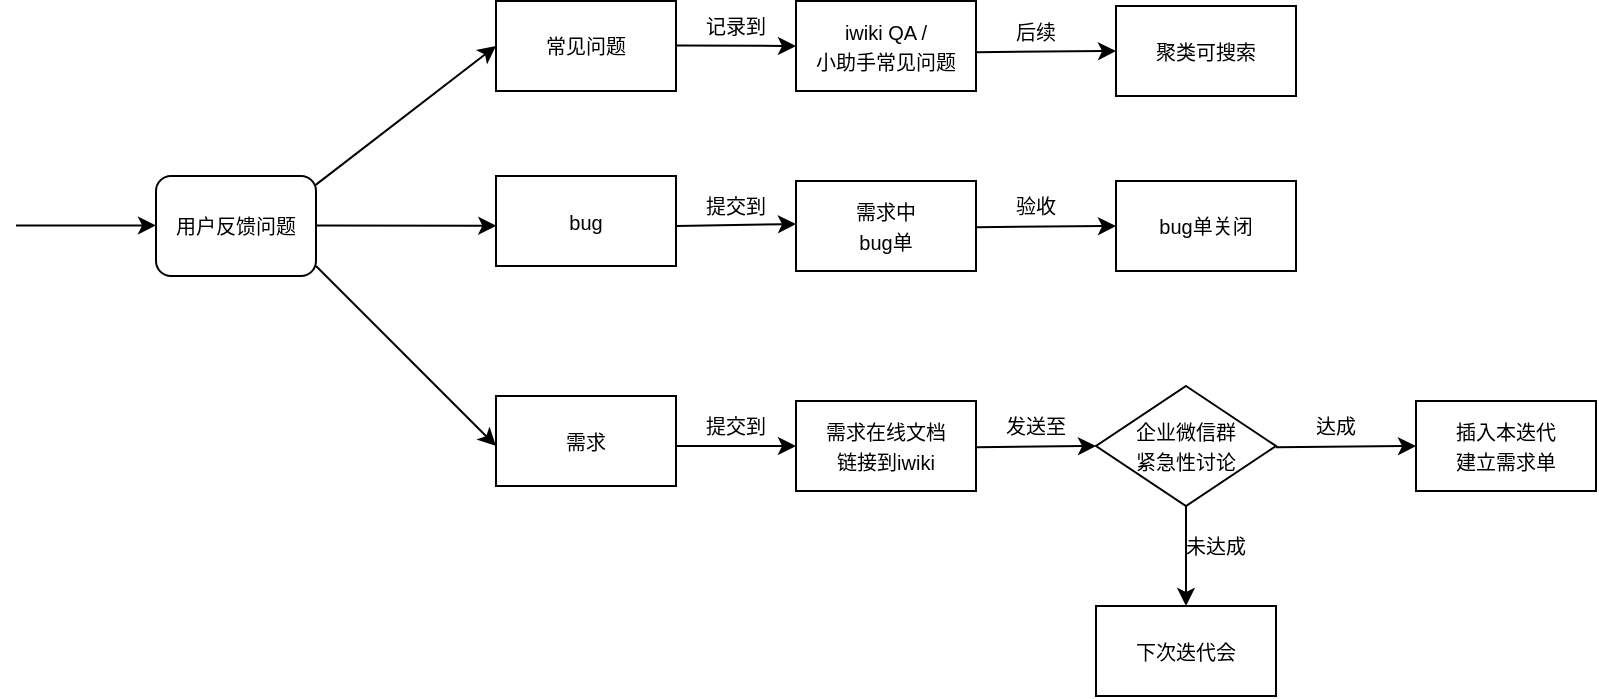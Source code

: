 <mxfile version="14.2.7" type="github"><diagram id="a6NgWmc20ashj50s5Q-y" name="Page-1"><mxGraphModel dx="1422" dy="762" grid="1" gridSize="10" guides="1" tooltips="1" connect="1" arrows="1" fold="1" page="1" pageScale="1" pageWidth="850" pageHeight="1100" math="0" shadow="0"><root><mxCell id="0"/><mxCell id="1" parent="0"/><mxCell id="kz6XYSHJkKys-U6utuEW-2" value="" style="endArrow=classic;html=1;" parent="1" edge="1"><mxGeometry width="50" height="50" relative="1" as="geometry"><mxPoint x="10" y="359.71" as="sourcePoint"/><mxPoint x="80" y="359.71" as="targetPoint"/></mxGeometry></mxCell><mxCell id="kz6XYSHJkKys-U6utuEW-9" value="" style="endArrow=classic;html=1;" parent="1" edge="1"><mxGeometry width="50" height="50" relative="1" as="geometry"><mxPoint x="160" y="359.71" as="sourcePoint"/><mxPoint x="250.145" y="359.904" as="targetPoint"/></mxGeometry></mxCell><mxCell id="kz6XYSHJkKys-U6utuEW-10" value="" style="endArrow=classic;html=1;entryX=0;entryY=0.5;entryDx=0;entryDy=0;" parent="1" edge="1"><mxGeometry width="50" height="50" relative="1" as="geometry"><mxPoint x="159.86" y="339.43" as="sourcePoint"/><mxPoint x="250" y="270" as="targetPoint"/></mxGeometry></mxCell><mxCell id="kz6XYSHJkKys-U6utuEW-11" value="" style="endArrow=classic;html=1;entryX=0;entryY=0.5;entryDx=0;entryDy=0;" parent="1" edge="1"><mxGeometry width="50" height="50" relative="1" as="geometry"><mxPoint x="160" y="380.0" as="sourcePoint"/><mxPoint x="250" y="470.0" as="targetPoint"/></mxGeometry></mxCell><mxCell id="kz6XYSHJkKys-U6utuEW-12" value="" style="endArrow=classic;html=1;" parent="1" edge="1"><mxGeometry width="50" height="50" relative="1" as="geometry"><mxPoint x="340" y="269.71" as="sourcePoint"/><mxPoint x="400" y="270" as="targetPoint"/></mxGeometry></mxCell><mxCell id="kz6XYSHJkKys-U6utuEW-15" value="&lt;font style=&quot;font-size: 10px&quot;&gt;记录到&lt;/font&gt;" style="text;html=1;strokeColor=none;fillColor=none;align=center;verticalAlign=middle;whiteSpace=wrap;rounded=0;" parent="1" vertex="1"><mxGeometry x="350" y="250" width="40" height="20" as="geometry"/></mxCell><mxCell id="kz6XYSHJkKys-U6utuEW-16" value="" style="endArrow=classic;html=1;exitX=1;exitY=0.5;exitDx=0;exitDy=0;" parent="1" edge="1"><mxGeometry width="50" height="50" relative="1" as="geometry"><mxPoint x="340" y="360.0" as="sourcePoint"/><mxPoint x="400" y="359" as="targetPoint"/></mxGeometry></mxCell><mxCell id="kz6XYSHJkKys-U6utuEW-17" value="&lt;font style=&quot;font-size: 10px&quot;&gt;提交到&lt;/font&gt;" style="text;html=1;strokeColor=none;fillColor=none;align=center;verticalAlign=middle;whiteSpace=wrap;rounded=0;" parent="1" vertex="1"><mxGeometry x="350" y="340" width="40" height="20" as="geometry"/></mxCell><mxCell id="kz6XYSHJkKys-U6utuEW-21" value="" style="endArrow=classic;html=1;entryX=0;entryY=0.5;entryDx=0;entryDy=0;exitX=1;exitY=0.5;exitDx=0;exitDy=0;" parent="1" edge="1"><mxGeometry width="50" height="50" relative="1" as="geometry"><mxPoint x="340" y="470" as="sourcePoint"/><mxPoint x="400" y="470.0" as="targetPoint"/></mxGeometry></mxCell><mxCell id="kz6XYSHJkKys-U6utuEW-22" value="&lt;font style=&quot;font-size: 10px&quot;&gt;提交到&lt;/font&gt;" style="text;html=1;strokeColor=none;fillColor=none;align=center;verticalAlign=middle;whiteSpace=wrap;rounded=0;" parent="1" vertex="1"><mxGeometry x="350" y="450" width="40" height="20" as="geometry"/></mxCell><mxCell id="kz6XYSHJkKys-U6utuEW-23" value="" style="endArrow=classic;html=1;exitX=1;exitY=0.5;exitDx=0;exitDy=0;" parent="1" edge="1"><mxGeometry width="50" height="50" relative="1" as="geometry"><mxPoint x="490" y="470.57" as="sourcePoint"/><mxPoint x="550" y="470" as="targetPoint"/></mxGeometry></mxCell><mxCell id="kz6XYSHJkKys-U6utuEW-24" value="&lt;span style=&quot;font-size: 10px&quot;&gt;发送至&lt;/span&gt;" style="text;html=1;strokeColor=none;fillColor=none;align=center;verticalAlign=middle;whiteSpace=wrap;rounded=0;" parent="1" vertex="1"><mxGeometry x="500" y="450" width="40" height="20" as="geometry"/></mxCell><mxCell id="kz6XYSHJkKys-U6utuEW-25" value="&lt;span style=&quot;font-size: 10px&quot;&gt;企业微信群&lt;br&gt;紧急性讨论&lt;br&gt;&lt;/span&gt;" style="rhombus;whiteSpace=wrap;html=1;" parent="1" vertex="1"><mxGeometry x="550" y="440" width="90" height="60" as="geometry"/></mxCell><mxCell id="kz6XYSHJkKys-U6utuEW-28" value="" style="endArrow=classic;html=1;exitX=1;exitY=0.5;exitDx=0;exitDy=0;" parent="1" edge="1"><mxGeometry width="50" height="50" relative="1" as="geometry"><mxPoint x="640" y="470.57" as="sourcePoint"/><mxPoint x="710" y="470.0" as="targetPoint"/></mxGeometry></mxCell><mxCell id="kz6XYSHJkKys-U6utuEW-29" value="&lt;span style=&quot;font-size: 10px&quot;&gt;达成&lt;/span&gt;" style="text;html=1;strokeColor=none;fillColor=none;align=center;verticalAlign=middle;whiteSpace=wrap;rounded=0;" parent="1" vertex="1"><mxGeometry x="650" y="450" width="40" height="20" as="geometry"/></mxCell><mxCell id="kz6XYSHJkKys-U6utuEW-32" value="" style="endArrow=classic;html=1;entryX=0.5;entryY=0;entryDx=0;entryDy=0;" parent="1" target="Obac3WSLxskK-8cJWwWr-11" edge="1"><mxGeometry width="50" height="50" relative="1" as="geometry"><mxPoint x="595" y="500" as="sourcePoint"/><mxPoint x="595" y="545" as="targetPoint"/></mxGeometry></mxCell><mxCell id="kz6XYSHJkKys-U6utuEW-33" value="&lt;span style=&quot;font-size: 10px&quot;&gt;未达成&lt;/span&gt;" style="text;html=1;strokeColor=none;fillColor=none;align=center;verticalAlign=middle;whiteSpace=wrap;rounded=0;" parent="1" vertex="1"><mxGeometry x="590" y="510" width="40" height="20" as="geometry"/></mxCell><mxCell id="Obac3WSLxskK-8cJWwWr-2" value="&lt;span style=&quot;font-size: 10px&quot;&gt;用户反馈问题&lt;/span&gt;" style="rounded=1;whiteSpace=wrap;html=1;" parent="1" vertex="1"><mxGeometry x="80" y="335" width="80" height="50" as="geometry"/></mxCell><mxCell id="Obac3WSLxskK-8cJWwWr-3" value="&lt;span style=&quot;font-size: 10px&quot;&gt;需求&lt;/span&gt;" style="rounded=0;whiteSpace=wrap;html=1;" parent="1" vertex="1"><mxGeometry x="250" y="445" width="90" height="45" as="geometry"/></mxCell><mxCell id="Obac3WSLxskK-8cJWwWr-5" value="&lt;span style=&quot;font-size: 10px&quot;&gt;bug&lt;/span&gt;" style="rounded=0;whiteSpace=wrap;html=1;" parent="1" vertex="1"><mxGeometry x="250" y="335" width="90" height="45" as="geometry"/></mxCell><mxCell id="Obac3WSLxskK-8cJWwWr-6" value="&lt;span style=&quot;font-size: 10px&quot;&gt;常见问题&lt;/span&gt;" style="rounded=0;whiteSpace=wrap;html=1;" parent="1" vertex="1"><mxGeometry x="250" y="247.5" width="90" height="45" as="geometry"/></mxCell><mxCell id="Obac3WSLxskK-8cJWwWr-7" value="&lt;span style=&quot;font-size: 10px&quot;&gt;iwiki QA /&lt;/span&gt;&lt;br style=&quot;font-size: 10px&quot;&gt;&lt;span style=&quot;font-size: 10px&quot;&gt;小助手常见问题&lt;/span&gt;" style="rounded=0;whiteSpace=wrap;html=1;" parent="1" vertex="1"><mxGeometry x="400" y="247.5" width="90" height="45" as="geometry"/></mxCell><mxCell id="Obac3WSLxskK-8cJWwWr-8" value="&lt;span style=&quot;font-size: 10px&quot;&gt;需求中&lt;/span&gt;&lt;br style=&quot;font-size: 10px&quot;&gt;&lt;span style=&quot;font-size: 10px&quot;&gt;bug单&lt;/span&gt;" style="rounded=0;whiteSpace=wrap;html=1;" parent="1" vertex="1"><mxGeometry x="400" y="337.5" width="90" height="45" as="geometry"/></mxCell><mxCell id="Obac3WSLxskK-8cJWwWr-9" value="&lt;span style=&quot;font-size: 10px&quot;&gt;需求在线文档&lt;br&gt;链接到iwiki&lt;br&gt;&lt;/span&gt;" style="rounded=0;whiteSpace=wrap;html=1;" parent="1" vertex="1"><mxGeometry x="400" y="447.5" width="90" height="45" as="geometry"/></mxCell><mxCell id="Obac3WSLxskK-8cJWwWr-10" value="&lt;span style=&quot;font-size: 10px&quot;&gt;插入本迭代&lt;br&gt;建立需求单&lt;/span&gt;" style="rounded=0;whiteSpace=wrap;html=1;" parent="1" vertex="1"><mxGeometry x="710" y="447.5" width="90" height="45" as="geometry"/></mxCell><mxCell id="Obac3WSLxskK-8cJWwWr-11" value="&lt;span style=&quot;font-size: 10px&quot;&gt;下次迭代会&lt;/span&gt;" style="rounded=0;whiteSpace=wrap;html=1;" parent="1" vertex="1"><mxGeometry x="550" y="550" width="90" height="45" as="geometry"/></mxCell><mxCell id="Obac3WSLxskK-8cJWwWr-14" value="&lt;span style=&quot;font-size: 10px&quot;&gt;验收&lt;/span&gt;" style="text;html=1;strokeColor=none;fillColor=none;align=center;verticalAlign=middle;whiteSpace=wrap;rounded=0;" parent="1" vertex="1"><mxGeometry x="500" y="340" width="40" height="20" as="geometry"/></mxCell><mxCell id="Obac3WSLxskK-8cJWwWr-15" value="&lt;span style=&quot;font-size: 10px&quot;&gt;bug单关闭&lt;/span&gt;" style="rounded=0;whiteSpace=wrap;html=1;" parent="1" vertex="1"><mxGeometry x="560" y="337.5" width="90" height="45" as="geometry"/></mxCell><mxCell id="Obac3WSLxskK-8cJWwWr-16" value="" style="endArrow=classic;html=1;exitX=1;exitY=0.5;exitDx=0;exitDy=0;" parent="1" edge="1"><mxGeometry width="50" height="50" relative="1" as="geometry"><mxPoint x="490" y="360.57" as="sourcePoint"/><mxPoint x="560" y="360.0" as="targetPoint"/></mxGeometry></mxCell><mxCell id="Obac3WSLxskK-8cJWwWr-17" value="&lt;span style=&quot;font-size: 10px&quot;&gt;后续&lt;/span&gt;" style="text;html=1;strokeColor=none;fillColor=none;align=center;verticalAlign=middle;whiteSpace=wrap;rounded=0;" parent="1" vertex="1"><mxGeometry x="500" y="252.5" width="40" height="20" as="geometry"/></mxCell><mxCell id="Obac3WSLxskK-8cJWwWr-18" value="&lt;span style=&quot;font-size: 10px&quot;&gt;聚类可搜索&lt;/span&gt;" style="rounded=0;whiteSpace=wrap;html=1;" parent="1" vertex="1"><mxGeometry x="560" y="250" width="90" height="45" as="geometry"/></mxCell><mxCell id="Obac3WSLxskK-8cJWwWr-19" value="" style="endArrow=classic;html=1;exitX=1;exitY=0.5;exitDx=0;exitDy=0;" parent="1" edge="1"><mxGeometry width="50" height="50" relative="1" as="geometry"><mxPoint x="490" y="273.07" as="sourcePoint"/><mxPoint x="560" y="272.5" as="targetPoint"/></mxGeometry></mxCell></root></mxGraphModel></diagram></mxfile>
